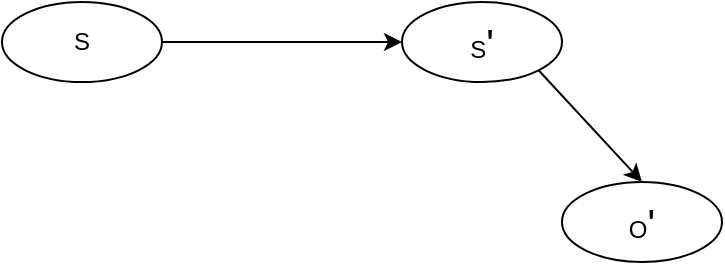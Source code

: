 <mxfile version="13.6.2" type="device"><diagram id="PX2zgKMdQt9k0NmE03tU" name="Page-1"><mxGraphModel dx="1350" dy="816" grid="1" gridSize="10" guides="1" tooltips="1" connect="1" arrows="1" fold="1" page="1" pageScale="1" pageWidth="850" pageHeight="1100" math="0" shadow="0"><root><mxCell id="0"/><mxCell id="1" parent="0"/><mxCell id="nkZHnpzhu8nO69xS3gJ8-1" value="S" style="ellipse;whiteSpace=wrap;html=1;" vertex="1" parent="1"><mxGeometry x="120" y="80" width="80" height="40" as="geometry"/></mxCell><mxCell id="nkZHnpzhu8nO69xS3gJ8-2" value="S&lt;font style=&quot;font-size: 20px&quot;&gt;'&lt;/font&gt;" style="ellipse;whiteSpace=wrap;html=1;" vertex="1" parent="1"><mxGeometry x="320" y="80" width="80" height="40" as="geometry"/></mxCell><mxCell id="nkZHnpzhu8nO69xS3gJ8-4" value="O&lt;font style=&quot;font-size: 20px&quot;&gt;'&lt;/font&gt;" style="ellipse;whiteSpace=wrap;html=1;" vertex="1" parent="1"><mxGeometry x="400" y="170" width="80" height="40" as="geometry"/></mxCell><mxCell id="nkZHnpzhu8nO69xS3gJ8-5" value="" style="endArrow=classic;html=1;exitX=1;exitY=0.5;exitDx=0;exitDy=0;entryX=0;entryY=0.5;entryDx=0;entryDy=0;" edge="1" parent="1" source="nkZHnpzhu8nO69xS3gJ8-1" target="nkZHnpzhu8nO69xS3gJ8-2"><mxGeometry width="50" height="50" relative="1" as="geometry"><mxPoint x="400" y="440" as="sourcePoint"/><mxPoint x="450" y="390" as="targetPoint"/></mxGeometry></mxCell><mxCell id="nkZHnpzhu8nO69xS3gJ8-6" value="" style="endArrow=classic;html=1;exitX=1;exitY=1;exitDx=0;exitDy=0;entryX=0.5;entryY=0;entryDx=0;entryDy=0;" edge="1" parent="1" source="nkZHnpzhu8nO69xS3gJ8-2" target="nkZHnpzhu8nO69xS3gJ8-4"><mxGeometry width="50" height="50" relative="1" as="geometry"><mxPoint x="400" y="440" as="sourcePoint"/><mxPoint x="450" y="390" as="targetPoint"/></mxGeometry></mxCell></root></mxGraphModel></diagram></mxfile>